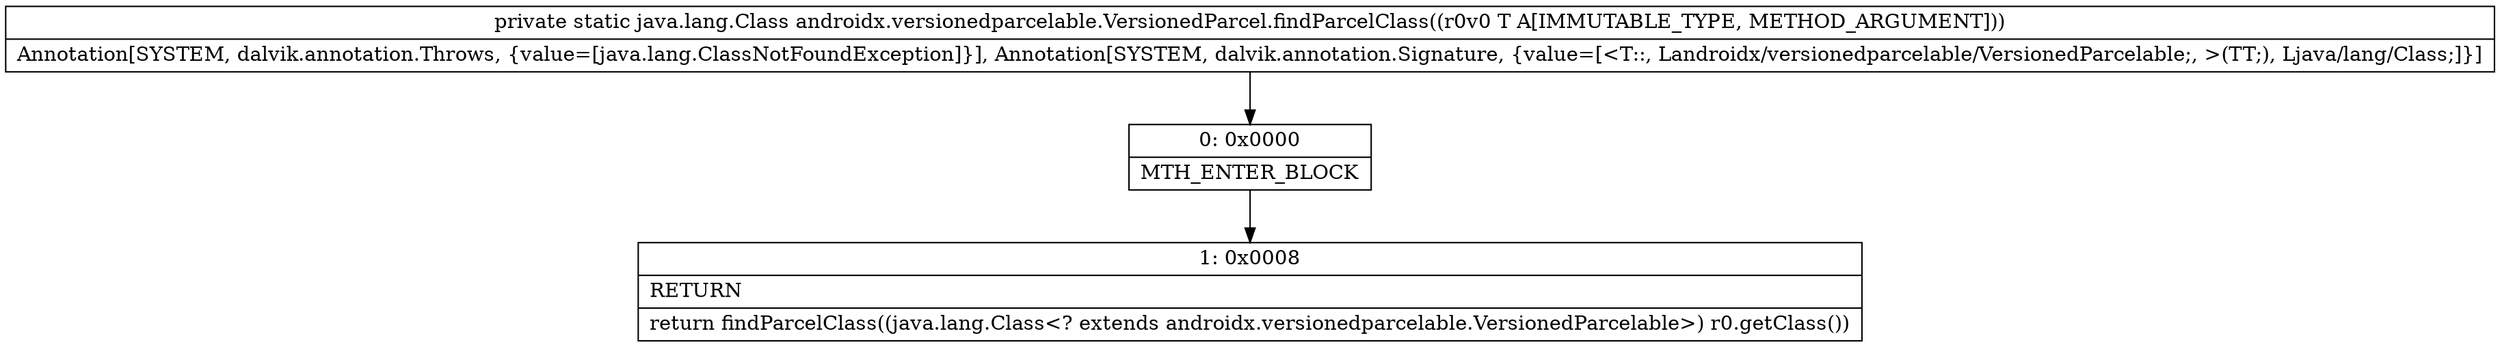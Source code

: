 digraph "CFG forandroidx.versionedparcelable.VersionedParcel.findParcelClass(Landroidx\/versionedparcelable\/VersionedParcelable;)Ljava\/lang\/Class;" {
Node_0 [shape=record,label="{0\:\ 0x0000|MTH_ENTER_BLOCK\l}"];
Node_1 [shape=record,label="{1\:\ 0x0008|RETURN\l|return findParcelClass((java.lang.Class\<? extends androidx.versionedparcelable.VersionedParcelable\>) r0.getClass())\l}"];
MethodNode[shape=record,label="{private static java.lang.Class androidx.versionedparcelable.VersionedParcel.findParcelClass((r0v0 T A[IMMUTABLE_TYPE, METHOD_ARGUMENT]))  | Annotation[SYSTEM, dalvik.annotation.Throws, \{value=[java.lang.ClassNotFoundException]\}], Annotation[SYSTEM, dalvik.annotation.Signature, \{value=[\<T::, Landroidx\/versionedparcelable\/VersionedParcelable;, \>(TT;), Ljava\/lang\/Class;]\}]\l}"];
MethodNode -> Node_0;
Node_0 -> Node_1;
}


